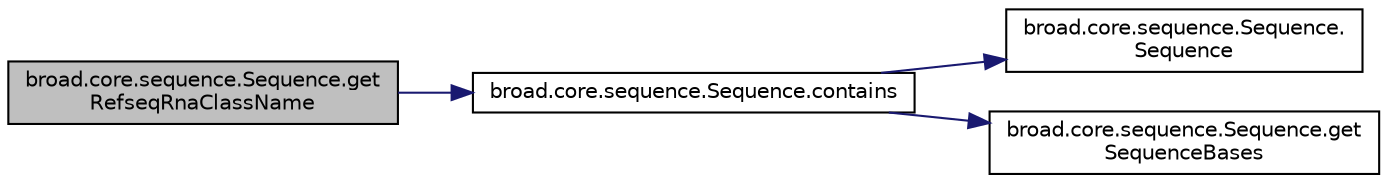 digraph "broad.core.sequence.Sequence.getRefseqRnaClassName"
{
  edge [fontname="Helvetica",fontsize="10",labelfontname="Helvetica",labelfontsize="10"];
  node [fontname="Helvetica",fontsize="10",shape=record];
  rankdir="LR";
  Node1 [label="broad.core.sequence.Sequence.get\lRefseqRnaClassName",height=0.2,width=0.4,color="black", fillcolor="grey75", style="filled" fontcolor="black"];
  Node1 -> Node2 [color="midnightblue",fontsize="10",style="solid",fontname="Helvetica"];
  Node2 [label="broad.core.sequence.Sequence.contains",height=0.2,width=0.4,color="black", fillcolor="white", style="filled",URL="$classbroad_1_1core_1_1sequence_1_1_sequence.html#a175ad53de415a37d032a20ca3d5370ab"];
  Node2 -> Node3 [color="midnightblue",fontsize="10",style="solid",fontname="Helvetica"];
  Node3 [label="broad.core.sequence.Sequence.\lSequence",height=0.2,width=0.4,color="black", fillcolor="white", style="filled",URL="$classbroad_1_1core_1_1sequence_1_1_sequence.html#a3f5ed7a6ae3513ae7eb2bae8789a6f10"];
  Node2 -> Node4 [color="midnightblue",fontsize="10",style="solid",fontname="Helvetica"];
  Node4 [label="broad.core.sequence.Sequence.get\lSequenceBases",height=0.2,width=0.4,color="black", fillcolor="white", style="filled",URL="$classbroad_1_1core_1_1sequence_1_1_sequence.html#a416d299b6cd3017e291847079c55380f"];
}
